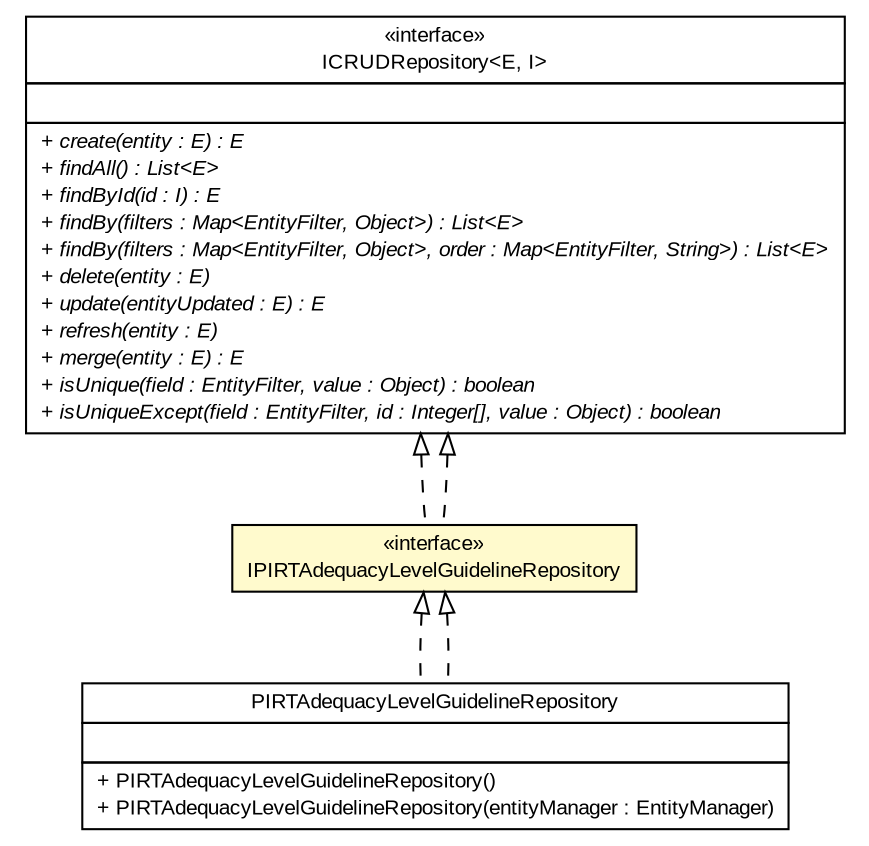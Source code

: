 #!/usr/local/bin/dot
#
# Class diagram 
# Generated by UMLGraph version R5_6-24-gf6e263 (http://www.umlgraph.org/)
#

digraph G {
	edge [fontname="arial",fontsize=10,labelfontname="arial",labelfontsize=10];
	node [fontname="arial",fontsize=10,shape=plaintext];
	nodesep=0.25;
	ranksep=0.5;
	// gov.sandia.cf.dao.ICRUDRepository<E, I>
	c183302 [label=<<table title="gov.sandia.cf.dao.ICRUDRepository" border="0" cellborder="1" cellspacing="0" cellpadding="2" port="p" href="./ICRUDRepository.html">
		<tr><td><table border="0" cellspacing="0" cellpadding="1">
<tr><td align="center" balign="center"> &#171;interface&#187; </td></tr>
<tr><td align="center" balign="center"> ICRUDRepository&lt;E, I&gt; </td></tr>
		</table></td></tr>
		<tr><td><table border="0" cellspacing="0" cellpadding="1">
<tr><td align="left" balign="left">  </td></tr>
		</table></td></tr>
		<tr><td><table border="0" cellspacing="0" cellpadding="1">
<tr><td align="left" balign="left"><font face="arial italic" point-size="10.0"> + create(entity : E) : E </font></td></tr>
<tr><td align="left" balign="left"><font face="arial italic" point-size="10.0"> + findAll() : List&lt;E&gt; </font></td></tr>
<tr><td align="left" balign="left"><font face="arial italic" point-size="10.0"> + findById(id : I) : E </font></td></tr>
<tr><td align="left" balign="left"><font face="arial italic" point-size="10.0"> + findBy(filters : Map&lt;EntityFilter, Object&gt;) : List&lt;E&gt; </font></td></tr>
<tr><td align="left" balign="left"><font face="arial italic" point-size="10.0"> + findBy(filters : Map&lt;EntityFilter, Object&gt;, order : Map&lt;EntityFilter, String&gt;) : List&lt;E&gt; </font></td></tr>
<tr><td align="left" balign="left"><font face="arial italic" point-size="10.0"> + delete(entity : E) </font></td></tr>
<tr><td align="left" balign="left"><font face="arial italic" point-size="10.0"> + update(entityUpdated : E) : E </font></td></tr>
<tr><td align="left" balign="left"><font face="arial italic" point-size="10.0"> + refresh(entity : E) </font></td></tr>
<tr><td align="left" balign="left"><font face="arial italic" point-size="10.0"> + merge(entity : E) : E </font></td></tr>
<tr><td align="left" balign="left"><font face="arial italic" point-size="10.0"> + isUnique(field : EntityFilter, value : Object) : boolean </font></td></tr>
<tr><td align="left" balign="left"><font face="arial italic" point-size="10.0"> + isUniqueExcept(field : EntityFilter, id : Integer[], value : Object) : boolean </font></td></tr>
		</table></td></tr>
		</table>>, URL="./ICRUDRepository.html", fontname="arial", fontcolor="black", fontsize=10.0];
	// gov.sandia.cf.dao.impl.PIRTAdequacyLevelGuidelineRepository
	c183352 [label=<<table title="gov.sandia.cf.dao.impl.PIRTAdequacyLevelGuidelineRepository" border="0" cellborder="1" cellspacing="0" cellpadding="2" port="p" href="./impl/PIRTAdequacyLevelGuidelineRepository.html">
		<tr><td><table border="0" cellspacing="0" cellpadding="1">
<tr><td align="center" balign="center"> PIRTAdequacyLevelGuidelineRepository </td></tr>
		</table></td></tr>
		<tr><td><table border="0" cellspacing="0" cellpadding="1">
<tr><td align="left" balign="left">  </td></tr>
		</table></td></tr>
		<tr><td><table border="0" cellspacing="0" cellpadding="1">
<tr><td align="left" balign="left"> + PIRTAdequacyLevelGuidelineRepository() </td></tr>
<tr><td align="left" balign="left"> + PIRTAdequacyLevelGuidelineRepository(entityManager : EntityManager) </td></tr>
		</table></td></tr>
		</table>>, URL="./impl/PIRTAdequacyLevelGuidelineRepository.html", fontname="arial", fontcolor="black", fontsize=10.0];
	// gov.sandia.cf.dao.IPIRTAdequacyLevelGuidelineRepository
	c183398 [label=<<table title="gov.sandia.cf.dao.IPIRTAdequacyLevelGuidelineRepository" border="0" cellborder="1" cellspacing="0" cellpadding="2" port="p" bgcolor="lemonChiffon" href="./IPIRTAdequacyLevelGuidelineRepository.html">
		<tr><td><table border="0" cellspacing="0" cellpadding="1">
<tr><td align="center" balign="center"> &#171;interface&#187; </td></tr>
<tr><td align="center" balign="center"> IPIRTAdequacyLevelGuidelineRepository </td></tr>
		</table></td></tr>
		</table>>, URL="./IPIRTAdequacyLevelGuidelineRepository.html", fontname="arial", fontcolor="black", fontsize=10.0];
	//gov.sandia.cf.dao.impl.PIRTAdequacyLevelGuidelineRepository implements gov.sandia.cf.dao.IPIRTAdequacyLevelGuidelineRepository
	c183398:p -> c183352:p [dir=back,arrowtail=empty,style=dashed];
	//gov.sandia.cf.dao.IPIRTAdequacyLevelGuidelineRepository implements gov.sandia.cf.dao.ICRUDRepository<E, I>
	c183302:p -> c183398:p [dir=back,arrowtail=empty,style=dashed];
	//gov.sandia.cf.dao.IPIRTAdequacyLevelGuidelineRepository implements gov.sandia.cf.dao.ICRUDRepository<E, I>
	c183302:p -> c183398:p [dir=back,arrowtail=empty,style=dashed];
	//gov.sandia.cf.dao.impl.PIRTAdequacyLevelGuidelineRepository implements gov.sandia.cf.dao.IPIRTAdequacyLevelGuidelineRepository
	c183398:p -> c183352:p [dir=back,arrowtail=empty,style=dashed];
}

